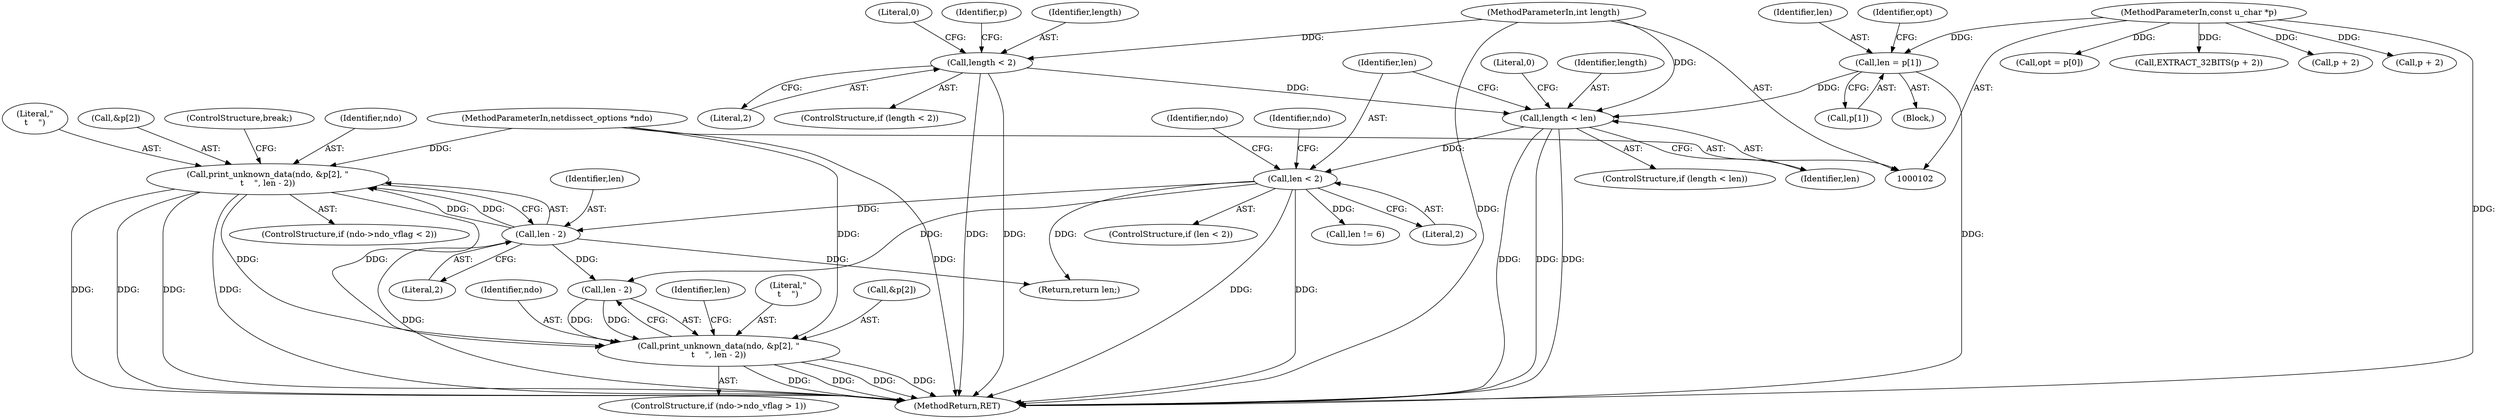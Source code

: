 digraph "0_tcpdump_7029d15f148ef24bb7c6668bc640f5470d085e5a@pointer" {
"1000206" [label="(Call,print_unknown_data(ndo, &p[2], \"\n\t    \", len - 2))"];
"1000103" [label="(MethodParameterIn,netdissect_options *ndo)"];
"1000213" [label="(Call,len - 2)"];
"1000136" [label="(Call,len < 2)"];
"1000130" [label="(Call,length < len)"];
"1000110" [label="(Call,length < 2)"];
"1000105" [label="(MethodParameterIn,int length)"];
"1000119" [label="(Call,len = p[1])"];
"1000104" [label="(MethodParameterIn,const u_char *p)"];
"1000223" [label="(Call,print_unknown_data(ndo, &p[2], \"\n\t    \", len - 2))"];
"1000224" [label="(Identifier,ndo)"];
"1000173" [label="(Call,len != 6)"];
"1000124" [label="(Call,opt = p[0])"];
"1000194" [label="(Call,EXTRACT_32BITS(p + 2))"];
"1000114" [label="(Literal,0)"];
"1000137" [label="(Identifier,len)"];
"1000200" [label="(ControlStructure,if (ndo->ndo_vflag < 2))"];
"1000134" [label="(Literal,0)"];
"1000195" [label="(Call,p + 2)"];
"1000125" [label="(Identifier,opt)"];
"1000212" [label="(Literal,\"\n\t    \")"];
"1000119" [label="(Call,len = p[1])"];
"1000230" [label="(Call,len - 2)"];
"1000142" [label="(Identifier,ndo)"];
"1000120" [label="(Identifier,len)"];
"1000110" [label="(Call,length < 2)"];
"1000105" [label="(MethodParameterIn,int length)"];
"1000129" [label="(ControlStructure,if (length < len))"];
"1000217" [label="(ControlStructure,if (ndo->ndo_vflag > 1))"];
"1000234" [label="(Identifier,len)"];
"1000138" [label="(Literal,2)"];
"1000157" [label="(Identifier,ndo)"];
"1000214" [label="(Identifier,len)"];
"1000130" [label="(Call,length < len)"];
"1000229" [label="(Literal,\"\n\t    \")"];
"1000117" [label="(Identifier,p)"];
"1000213" [label="(Call,len - 2)"];
"1000233" [label="(Return,return len;)"];
"1000135" [label="(ControlStructure,if (len < 2))"];
"1000103" [label="(MethodParameterIn,netdissect_options *ndo)"];
"1000106" [label="(Block,)"];
"1000112" [label="(Literal,2)"];
"1000111" [label="(Identifier,length)"];
"1000121" [label="(Call,p[1])"];
"1000242" [label="(MethodReturn,RET)"];
"1000215" [label="(Literal,2)"];
"1000206" [label="(Call,print_unknown_data(ndo, &p[2], \"\n\t    \", len - 2))"];
"1000109" [label="(ControlStructure,if (length < 2))"];
"1000223" [label="(Call,print_unknown_data(ndo, &p[2], \"\n\t    \", len - 2))"];
"1000132" [label="(Identifier,len)"];
"1000225" [label="(Call,&p[2])"];
"1000208" [label="(Call,&p[2])"];
"1000216" [label="(ControlStructure,break;)"];
"1000131" [label="(Identifier,length)"];
"1000104" [label="(MethodParameterIn,const u_char *p)"];
"1000185" [label="(Call,p + 2)"];
"1000207" [label="(Identifier,ndo)"];
"1000136" [label="(Call,len < 2)"];
"1000206" -> "1000200"  [label="AST: "];
"1000206" -> "1000213"  [label="CFG: "];
"1000207" -> "1000206"  [label="AST: "];
"1000208" -> "1000206"  [label="AST: "];
"1000212" -> "1000206"  [label="AST: "];
"1000213" -> "1000206"  [label="AST: "];
"1000216" -> "1000206"  [label="CFG: "];
"1000206" -> "1000242"  [label="DDG: "];
"1000206" -> "1000242"  [label="DDG: "];
"1000206" -> "1000242"  [label="DDG: "];
"1000206" -> "1000242"  [label="DDG: "];
"1000103" -> "1000206"  [label="DDG: "];
"1000213" -> "1000206"  [label="DDG: "];
"1000213" -> "1000206"  [label="DDG: "];
"1000206" -> "1000223"  [label="DDG: "];
"1000206" -> "1000223"  [label="DDG: "];
"1000103" -> "1000102"  [label="AST: "];
"1000103" -> "1000242"  [label="DDG: "];
"1000103" -> "1000223"  [label="DDG: "];
"1000213" -> "1000215"  [label="CFG: "];
"1000214" -> "1000213"  [label="AST: "];
"1000215" -> "1000213"  [label="AST: "];
"1000213" -> "1000242"  [label="DDG: "];
"1000136" -> "1000213"  [label="DDG: "];
"1000213" -> "1000230"  [label="DDG: "];
"1000213" -> "1000233"  [label="DDG: "];
"1000136" -> "1000135"  [label="AST: "];
"1000136" -> "1000138"  [label="CFG: "];
"1000137" -> "1000136"  [label="AST: "];
"1000138" -> "1000136"  [label="AST: "];
"1000142" -> "1000136"  [label="CFG: "];
"1000157" -> "1000136"  [label="CFG: "];
"1000136" -> "1000242"  [label="DDG: "];
"1000136" -> "1000242"  [label="DDG: "];
"1000130" -> "1000136"  [label="DDG: "];
"1000136" -> "1000173"  [label="DDG: "];
"1000136" -> "1000230"  [label="DDG: "];
"1000136" -> "1000233"  [label="DDG: "];
"1000130" -> "1000129"  [label="AST: "];
"1000130" -> "1000132"  [label="CFG: "];
"1000131" -> "1000130"  [label="AST: "];
"1000132" -> "1000130"  [label="AST: "];
"1000134" -> "1000130"  [label="CFG: "];
"1000137" -> "1000130"  [label="CFG: "];
"1000130" -> "1000242"  [label="DDG: "];
"1000130" -> "1000242"  [label="DDG: "];
"1000130" -> "1000242"  [label="DDG: "];
"1000110" -> "1000130"  [label="DDG: "];
"1000105" -> "1000130"  [label="DDG: "];
"1000119" -> "1000130"  [label="DDG: "];
"1000110" -> "1000109"  [label="AST: "];
"1000110" -> "1000112"  [label="CFG: "];
"1000111" -> "1000110"  [label="AST: "];
"1000112" -> "1000110"  [label="AST: "];
"1000114" -> "1000110"  [label="CFG: "];
"1000117" -> "1000110"  [label="CFG: "];
"1000110" -> "1000242"  [label="DDG: "];
"1000110" -> "1000242"  [label="DDG: "];
"1000105" -> "1000110"  [label="DDG: "];
"1000105" -> "1000102"  [label="AST: "];
"1000105" -> "1000242"  [label="DDG: "];
"1000119" -> "1000106"  [label="AST: "];
"1000119" -> "1000121"  [label="CFG: "];
"1000120" -> "1000119"  [label="AST: "];
"1000121" -> "1000119"  [label="AST: "];
"1000125" -> "1000119"  [label="CFG: "];
"1000119" -> "1000242"  [label="DDG: "];
"1000104" -> "1000119"  [label="DDG: "];
"1000104" -> "1000102"  [label="AST: "];
"1000104" -> "1000242"  [label="DDG: "];
"1000104" -> "1000124"  [label="DDG: "];
"1000104" -> "1000185"  [label="DDG: "];
"1000104" -> "1000194"  [label="DDG: "];
"1000104" -> "1000195"  [label="DDG: "];
"1000223" -> "1000217"  [label="AST: "];
"1000223" -> "1000230"  [label="CFG: "];
"1000224" -> "1000223"  [label="AST: "];
"1000225" -> "1000223"  [label="AST: "];
"1000229" -> "1000223"  [label="AST: "];
"1000230" -> "1000223"  [label="AST: "];
"1000234" -> "1000223"  [label="CFG: "];
"1000223" -> "1000242"  [label="DDG: "];
"1000223" -> "1000242"  [label="DDG: "];
"1000223" -> "1000242"  [label="DDG: "];
"1000223" -> "1000242"  [label="DDG: "];
"1000230" -> "1000223"  [label="DDG: "];
"1000230" -> "1000223"  [label="DDG: "];
}
